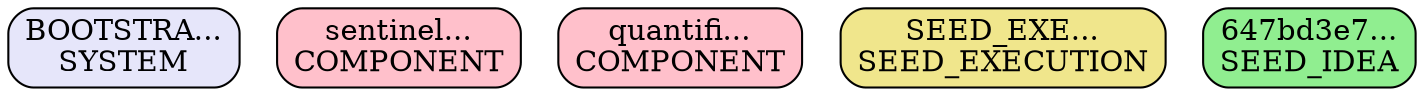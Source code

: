 digraph ExecutionDAG {
    rankdir=TB;
    node [shape=box, style=rounded];
    "BOOTSTRAP" [label="BOOTSTRA...\nSYSTEM", fillcolor=lavender, style="rounded,filled"];
    "sentinel_instance_01" [label="sentinel...\nCOMPONENT", fillcolor=pink, style="rounded,filled"];
    "quantifier_agent_primary" [label="quantifi...\nCOMPONENT", fillcolor=pink, style="rounded,filled"];
    "SEED_EXEC_prime counting" [label="SEED_EXE...\nSEED_EXECUTION", fillcolor=khaki, style="rounded,filled"];
    "647bd3e7-839b-4bb4-b713-aace1c9958c2" [label="647bd3e7...\nSEED_IDEA", fillcolor=lightgreen, style="rounded,filled"];
}